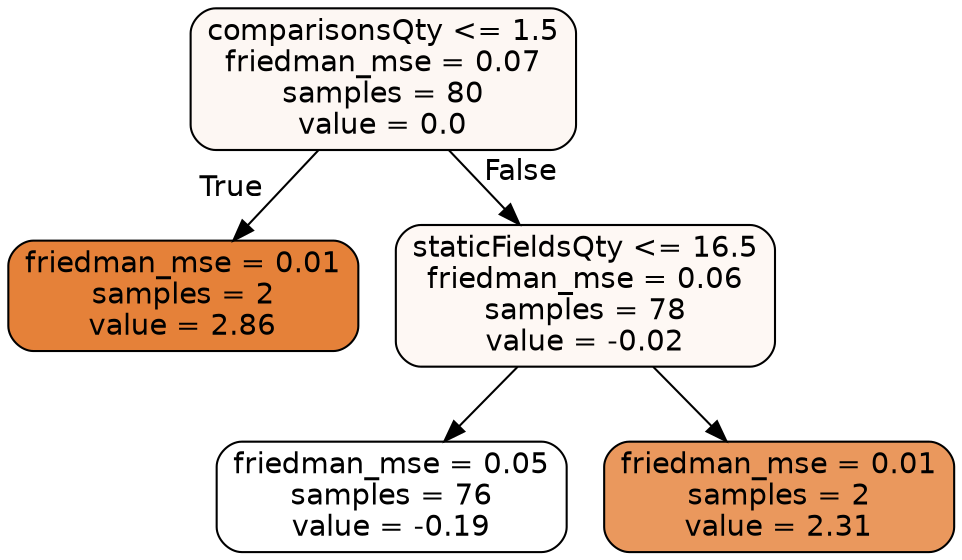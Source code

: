 digraph Tree {
node [shape=box, style="filled, rounded", color="black", fontname="helvetica"] ;
edge [fontname="helvetica"] ;
0 [label="comparisonsQty <= 1.5\nfriedman_mse = 0.07\nsamples = 80\nvalue = 0.0", fillcolor="#fdf7f3"] ;
1 [label="friedman_mse = 0.01\nsamples = 2\nvalue = 2.86", fillcolor="#e58139"] ;
0 -> 1 [labeldistance=2.5, labelangle=45, headlabel="True"] ;
2 [label="staticFieldsQty <= 16.5\nfriedman_mse = 0.06\nsamples = 78\nvalue = -0.02", fillcolor="#fef8f4"] ;
0 -> 2 [labeldistance=2.5, labelangle=-45, headlabel="False"] ;
3 [label="friedman_mse = 0.05\nsamples = 76\nvalue = -0.19", fillcolor="#ffffff"] ;
2 -> 3 ;
4 [label="friedman_mse = 0.01\nsamples = 2\nvalue = 2.31", fillcolor="#ea985d"] ;
2 -> 4 ;
}